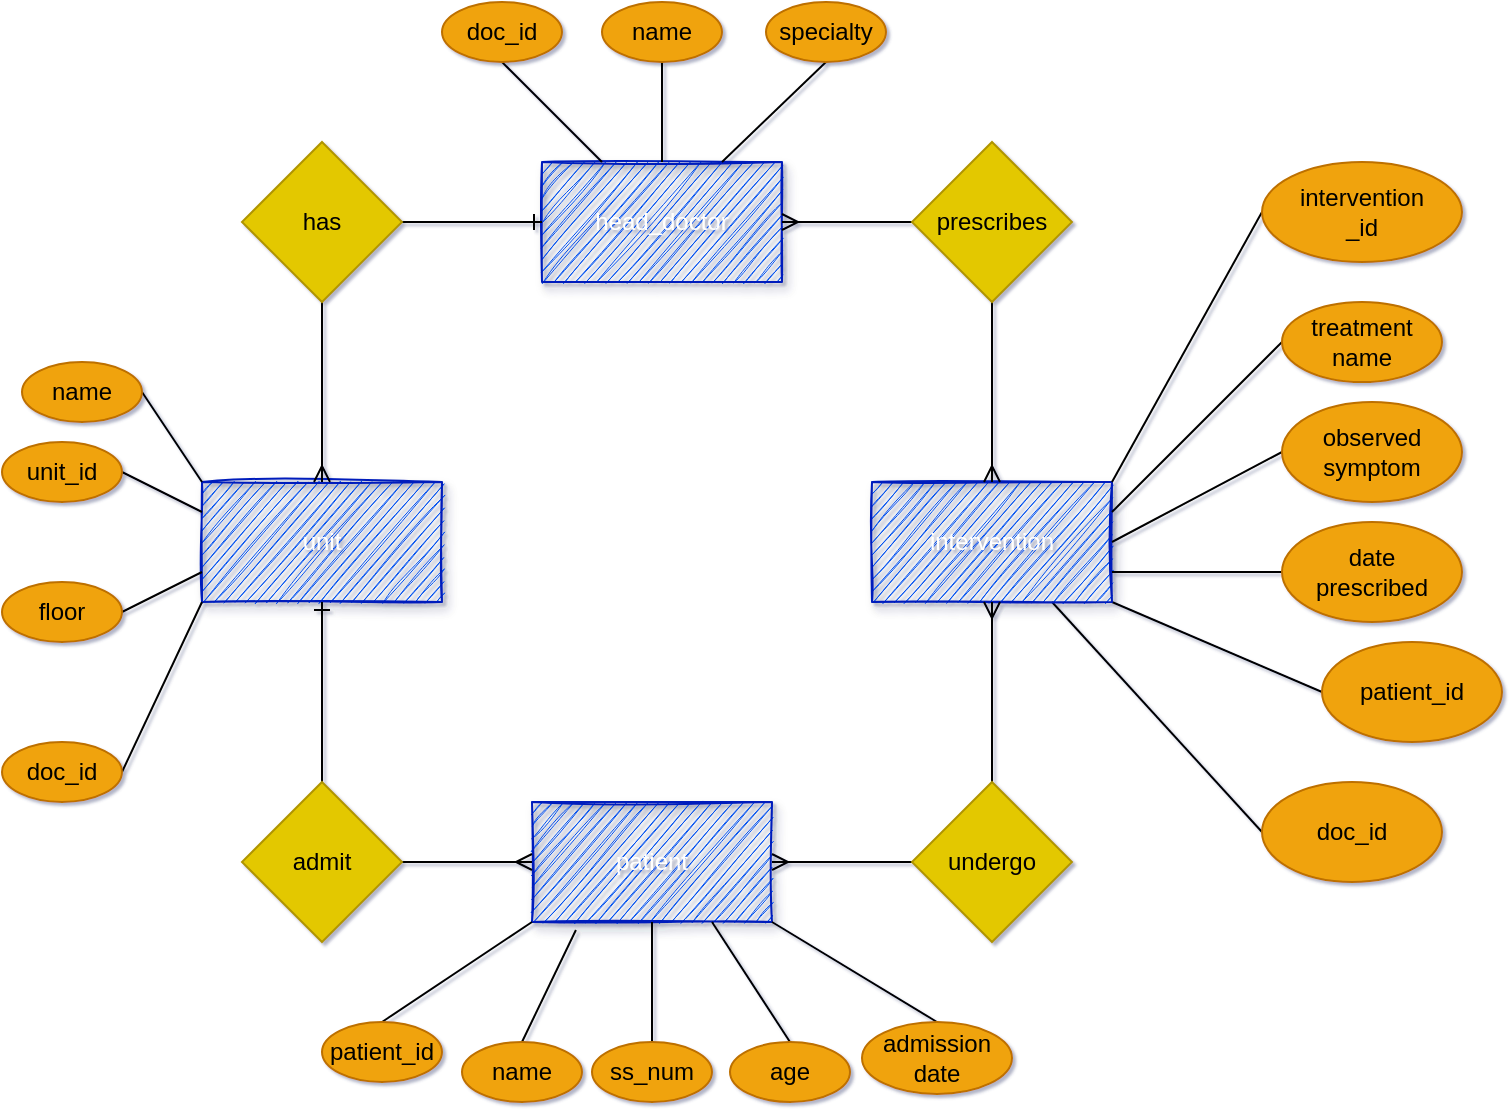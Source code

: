 <mxfile>
    <diagram id="yZqdqxt213akgJTth0Il" name="Page-1">
        <mxGraphModel dx="969" dy="1044" grid="1" gridSize="10" guides="1" tooltips="1" connect="1" arrows="1" fold="1" page="1" pageScale="1" pageWidth="1169" pageHeight="827" math="0" shadow="1">
            <root>
                <mxCell id="0"/>
                <mxCell id="1" parent="0"/>
                <mxCell id="2" value="unit" style="rounded=0;whiteSpace=wrap;html=1;fillColor=#0050ef;strokeColor=#001DBC;fontColor=#ffffff;sketch=1;shadow=1;" parent="1" vertex="1">
                    <mxGeometry x="230" y="320" width="120" height="60" as="geometry"/>
                </mxCell>
                <mxCell id="3" value="patient" style="rounded=0;whiteSpace=wrap;html=1;fillColor=#0050ef;strokeColor=#001DBC;fontColor=#ffffff;sketch=1;shadow=1;" parent="1" vertex="1">
                    <mxGeometry x="395" y="480" width="120" height="60" as="geometry"/>
                </mxCell>
                <mxCell id="4" value="head_doctor" style="rounded=0;whiteSpace=wrap;html=1;fillColor=#0050ef;strokeColor=#001DBC;fontColor=#ffffff;sketch=1;shadow=1;" parent="1" vertex="1">
                    <mxGeometry x="400" y="160" width="120" height="60" as="geometry"/>
                </mxCell>
                <mxCell id="92" style="rounded=0;orthogonalLoop=1;jettySize=auto;html=1;exitX=1;exitY=1;exitDx=0;exitDy=0;entryX=0;entryY=0.5;entryDx=0;entryDy=0;endArrow=none;endFill=0;" edge="1" parent="1" source="5" target="91">
                    <mxGeometry relative="1" as="geometry"/>
                </mxCell>
                <mxCell id="94" style="edgeStyle=none;rounded=0;orthogonalLoop=1;jettySize=auto;html=1;exitX=0.75;exitY=1;exitDx=0;exitDy=0;entryX=0;entryY=0.5;entryDx=0;entryDy=0;endArrow=none;endFill=0;" edge="1" parent="1" source="5" target="93">
                    <mxGeometry relative="1" as="geometry"/>
                </mxCell>
                <mxCell id="5" value="intervention" style="rounded=0;whiteSpace=wrap;html=1;fillColor=#0050ef;strokeColor=#001DBC;fontColor=#ffffff;sketch=1;shadow=1;" parent="1" vertex="1">
                    <mxGeometry x="565" y="320" width="120" height="60" as="geometry"/>
                </mxCell>
                <mxCell id="16" style="rounded=0;orthogonalLoop=1;jettySize=auto;html=1;exitX=1;exitY=0.5;exitDx=0;exitDy=0;entryX=0;entryY=0;entryDx=0;entryDy=0;endArrow=none;endFill=0;" parent="1" source="10" target="2" edge="1">
                    <mxGeometry relative="1" as="geometry"/>
                </mxCell>
                <mxCell id="10" value="name" style="ellipse;whiteSpace=wrap;html=1;shadow=0;sketch=0;fillColor=#f0a30a;strokeColor=#BD7000;fontColor=#000000;" parent="1" vertex="1">
                    <mxGeometry x="140" y="260" width="60" height="30" as="geometry"/>
                </mxCell>
                <mxCell id="13" style="rounded=0;orthogonalLoop=1;jettySize=auto;html=1;exitX=1;exitY=0.5;exitDx=0;exitDy=0;entryX=0;entryY=0.25;entryDx=0;entryDy=0;endArrow=none;endFill=0;" parent="1" source="11" target="2" edge="1">
                    <mxGeometry relative="1" as="geometry"/>
                </mxCell>
                <mxCell id="11" value="unit_id" style="ellipse;whiteSpace=wrap;html=1;shadow=0;sketch=0;fillColor=#f0a30a;strokeColor=#BD7000;fontColor=#000000;" parent="1" vertex="1">
                    <mxGeometry x="130" y="300" width="60" height="30" as="geometry"/>
                </mxCell>
                <mxCell id="18" style="edgeStyle=none;rounded=0;orthogonalLoop=1;jettySize=auto;html=1;exitX=1;exitY=0.5;exitDx=0;exitDy=0;entryX=0;entryY=0.75;entryDx=0;entryDy=0;endArrow=none;endFill=0;" parent="1" source="12" target="2" edge="1">
                    <mxGeometry relative="1" as="geometry"/>
                </mxCell>
                <mxCell id="12" value="floor" style="ellipse;whiteSpace=wrap;html=1;shadow=0;sketch=0;fillColor=#f0a30a;strokeColor=#BD7000;fontColor=#000000;" parent="1" vertex="1">
                    <mxGeometry x="130" y="370" width="60" height="30" as="geometry"/>
                </mxCell>
                <mxCell id="21" style="edgeStyle=none;rounded=0;orthogonalLoop=1;jettySize=auto;html=1;exitX=0.5;exitY=1;exitDx=0;exitDy=0;entryX=0.5;entryY=0;entryDx=0;entryDy=0;endArrow=ERmany;endFill=0;" parent="1" source="17" target="2" edge="1">
                    <mxGeometry relative="1" as="geometry"/>
                </mxCell>
                <mxCell id="23" style="edgeStyle=none;rounded=0;orthogonalLoop=1;jettySize=auto;html=1;exitX=1;exitY=0.5;exitDx=0;exitDy=0;entryX=0;entryY=0.5;entryDx=0;entryDy=0;endArrow=ERone;endFill=0;" parent="1" source="17" target="4" edge="1">
                    <mxGeometry relative="1" as="geometry"/>
                </mxCell>
                <mxCell id="17" value="has" style="rhombus;whiteSpace=wrap;html=1;shadow=0;sketch=0;fillColor=#e3c800;strokeColor=#B09500;fontColor=#000000;" parent="1" vertex="1">
                    <mxGeometry x="250" y="150" width="80" height="80" as="geometry"/>
                </mxCell>
                <mxCell id="27" style="edgeStyle=none;rounded=0;orthogonalLoop=1;jettySize=auto;html=1;exitX=0.5;exitY=1;exitDx=0;exitDy=0;entryX=0.25;entryY=0;entryDx=0;entryDy=0;endArrow=none;endFill=0;" parent="1" source="24" target="4" edge="1">
                    <mxGeometry relative="1" as="geometry"/>
                </mxCell>
                <mxCell id="24" value="doc_id" style="ellipse;whiteSpace=wrap;html=1;shadow=0;sketch=0;fillColor=#f0a30a;strokeColor=#BD7000;fontColor=#000000;" parent="1" vertex="1">
                    <mxGeometry x="350" y="80" width="60" height="30" as="geometry"/>
                </mxCell>
                <mxCell id="28" style="edgeStyle=none;rounded=0;orthogonalLoop=1;jettySize=auto;html=1;exitX=0.5;exitY=1;exitDx=0;exitDy=0;entryX=0.5;entryY=0;entryDx=0;entryDy=0;endArrow=none;endFill=0;" parent="1" source="25" target="4" edge="1">
                    <mxGeometry relative="1" as="geometry"/>
                </mxCell>
                <mxCell id="25" value="name" style="ellipse;whiteSpace=wrap;html=1;shadow=0;sketch=0;fillColor=#f0a30a;strokeColor=#BD7000;fontColor=#000000;" parent="1" vertex="1">
                    <mxGeometry x="430" y="80" width="60" height="30" as="geometry"/>
                </mxCell>
                <mxCell id="77" style="edgeStyle=none;rounded=0;orthogonalLoop=1;jettySize=auto;html=1;exitX=0.5;exitY=0;exitDx=0;exitDy=0;entryX=0.5;entryY=1;entryDx=0;entryDy=0;endArrow=ERone;endFill=0;" parent="1" source="32" target="2" edge="1">
                    <mxGeometry relative="1" as="geometry"/>
                </mxCell>
                <mxCell id="78" style="edgeStyle=none;rounded=0;orthogonalLoop=1;jettySize=auto;html=1;exitX=1;exitY=0.5;exitDx=0;exitDy=0;entryX=0;entryY=0.5;entryDx=0;entryDy=0;endArrow=ERmany;endFill=0;" parent="1" source="32" target="3" edge="1">
                    <mxGeometry relative="1" as="geometry"/>
                </mxCell>
                <mxCell id="32" value="admit" style="rhombus;whiteSpace=wrap;html=1;rounded=0;shadow=0;glass=1;sketch=0;fillColor=#e3c800;strokeColor=#B09500;fontColor=#000000;" parent="1" vertex="1">
                    <mxGeometry x="250" y="470" width="80" height="80" as="geometry"/>
                </mxCell>
                <mxCell id="39" style="edgeStyle=none;rounded=0;orthogonalLoop=1;jettySize=auto;html=1;exitX=0.5;exitY=0;exitDx=0;exitDy=0;entryX=0;entryY=1;entryDx=0;entryDy=0;endArrow=none;endFill=0;" parent="1" source="33" target="3" edge="1">
                    <mxGeometry relative="1" as="geometry"/>
                </mxCell>
                <mxCell id="33" value="patient_id" style="ellipse;whiteSpace=wrap;html=1;shadow=0;sketch=0;fillColor=#f0a30a;strokeColor=#BD7000;fontColor=#000000;" parent="1" vertex="1">
                    <mxGeometry x="290" y="590" width="60" height="30" as="geometry"/>
                </mxCell>
                <mxCell id="40" style="edgeStyle=none;rounded=0;orthogonalLoop=1;jettySize=auto;html=1;exitX=0.5;exitY=0;exitDx=0;exitDy=0;entryX=0.183;entryY=1.067;entryDx=0;entryDy=0;entryPerimeter=0;endArrow=none;endFill=0;" parent="1" source="34" target="3" edge="1">
                    <mxGeometry relative="1" as="geometry"/>
                </mxCell>
                <mxCell id="34" value="name" style="ellipse;whiteSpace=wrap;html=1;shadow=0;sketch=0;fillColor=#f0a30a;strokeColor=#BD7000;fontColor=#000000;" parent="1" vertex="1">
                    <mxGeometry x="360" y="600" width="60" height="30" as="geometry"/>
                </mxCell>
                <mxCell id="41" style="edgeStyle=none;rounded=0;orthogonalLoop=1;jettySize=auto;html=1;exitX=0.5;exitY=0;exitDx=0;exitDy=0;entryX=0.5;entryY=1;entryDx=0;entryDy=0;endArrow=none;endFill=0;" parent="1" source="35" target="3" edge="1">
                    <mxGeometry relative="1" as="geometry"/>
                </mxCell>
                <mxCell id="35" value="ss_num" style="ellipse;whiteSpace=wrap;html=1;shadow=0;sketch=0;fillColor=#f0a30a;strokeColor=#BD7000;fontColor=#000000;" parent="1" vertex="1">
                    <mxGeometry x="425" y="600" width="60" height="30" as="geometry"/>
                </mxCell>
                <mxCell id="42" style="edgeStyle=none;rounded=0;orthogonalLoop=1;jettySize=auto;html=1;entryX=0.75;entryY=1;entryDx=0;entryDy=0;endArrow=none;endFill=0;exitX=0.5;exitY=0;exitDx=0;exitDy=0;" parent="1" source="36" target="3" edge="1">
                    <mxGeometry relative="1" as="geometry">
                        <mxPoint x="490" y="670" as="sourcePoint"/>
                    </mxGeometry>
                </mxCell>
                <mxCell id="36" value="age" style="ellipse;whiteSpace=wrap;html=1;shadow=0;sketch=0;fillColor=#f0a30a;strokeColor=#BD7000;fontColor=#000000;" parent="1" vertex="1">
                    <mxGeometry x="494" y="600" width="60" height="30" as="geometry"/>
                </mxCell>
                <mxCell id="43" style="edgeStyle=none;rounded=0;orthogonalLoop=1;jettySize=auto;html=1;exitX=0.5;exitY=0;exitDx=0;exitDy=0;entryX=1;entryY=1;entryDx=0;entryDy=0;endArrow=none;endFill=0;" parent="1" source="38" target="3" edge="1">
                    <mxGeometry relative="1" as="geometry"/>
                </mxCell>
                <mxCell id="38" value="admission&lt;br&gt;date" style="ellipse;whiteSpace=wrap;html=1;shadow=0;sketch=0;fillColor=#f0a30a;strokeColor=#BD7000;fontColor=#000000;" parent="1" vertex="1">
                    <mxGeometry x="560" y="590" width="75" height="36" as="geometry"/>
                </mxCell>
                <mxCell id="73" style="edgeStyle=none;rounded=0;orthogonalLoop=1;jettySize=auto;html=1;exitX=0;exitY=0.5;exitDx=0;exitDy=0;entryX=1;entryY=0.5;entryDx=0;entryDy=0;endArrow=ERmany;endFill=0;" parent="1" source="50" target="4" edge="1">
                    <mxGeometry relative="1" as="geometry"/>
                </mxCell>
                <mxCell id="74" style="edgeStyle=none;rounded=0;orthogonalLoop=1;jettySize=auto;html=1;entryX=0.5;entryY=0;entryDx=0;entryDy=0;endArrow=ERmany;endFill=0;" parent="1" source="50" target="5" edge="1">
                    <mxGeometry relative="1" as="geometry"/>
                </mxCell>
                <mxCell id="50" value="prescribes" style="rhombus;whiteSpace=wrap;html=1;rounded=0;shadow=0;glass=0;sketch=0;fillColor=#e3c800;strokeColor=#B09500;fontColor=#000000;" parent="1" vertex="1">
                    <mxGeometry x="585" y="150" width="80" height="80" as="geometry"/>
                </mxCell>
                <mxCell id="69" style="edgeStyle=none;rounded=0;orthogonalLoop=1;jettySize=auto;html=1;exitX=0;exitY=0.5;exitDx=0;exitDy=0;endArrow=none;endFill=0;" parent="1" source="52" edge="1">
                    <mxGeometry relative="1" as="geometry">
                        <mxPoint x="685" y="350" as="targetPoint"/>
                    </mxGeometry>
                </mxCell>
                <mxCell id="52" value="observed&lt;br&gt;symptom" style="ellipse;whiteSpace=wrap;html=1;rounded=0;shadow=0;glass=0;sketch=0;fillColor=#f0a30a;strokeColor=#BD7000;fontColor=#000000;" parent="1" vertex="1">
                    <mxGeometry x="770" y="280" width="90" height="50" as="geometry"/>
                </mxCell>
                <mxCell id="68" style="edgeStyle=none;rounded=0;orthogonalLoop=1;jettySize=auto;html=1;exitX=0;exitY=0.5;exitDx=0;exitDy=0;entryX=1;entryY=0.25;entryDx=0;entryDy=0;endArrow=none;endFill=0;" parent="1" source="64" target="5" edge="1">
                    <mxGeometry relative="1" as="geometry"/>
                </mxCell>
                <mxCell id="64" value="treatment&lt;br&gt;name" style="ellipse;whiteSpace=wrap;html=1;rounded=0;shadow=0;glass=0;sketch=0;fillColor=#f0a30a;strokeColor=#BD7000;fontColor=#000000;" parent="1" vertex="1">
                    <mxGeometry x="770" y="230" width="80" height="40" as="geometry"/>
                </mxCell>
                <mxCell id="67" style="rounded=0;orthogonalLoop=1;jettySize=auto;html=1;exitX=0.5;exitY=1;exitDx=0;exitDy=0;entryX=0.75;entryY=0;entryDx=0;entryDy=0;endArrow=none;endFill=0;" parent="1" source="65" target="4" edge="1">
                    <mxGeometry relative="1" as="geometry"/>
                </mxCell>
                <mxCell id="65" value="specialty" style="ellipse;whiteSpace=wrap;html=1;shadow=0;sketch=0;fillColor=#f0a30a;strokeColor=#BD7000;fontColor=#000000;" parent="1" vertex="1">
                    <mxGeometry x="512" y="80" width="60" height="30" as="geometry"/>
                </mxCell>
                <mxCell id="71" style="edgeStyle=none;rounded=0;orthogonalLoop=1;jettySize=auto;html=1;exitX=0;exitY=0.5;exitDx=0;exitDy=0;entryX=1;entryY=0.75;entryDx=0;entryDy=0;endArrow=none;endFill=0;" parent="1" source="70" target="5" edge="1">
                    <mxGeometry relative="1" as="geometry"/>
                </mxCell>
                <mxCell id="70" value="date&lt;br&gt;prescribed" style="ellipse;whiteSpace=wrap;html=1;rounded=0;shadow=0;glass=0;sketch=0;fillColor=#f0a30a;strokeColor=#BD7000;fontColor=#000000;" parent="1" vertex="1">
                    <mxGeometry x="770" y="340" width="90" height="50" as="geometry"/>
                </mxCell>
                <mxCell id="79" style="edgeStyle=none;rounded=0;orthogonalLoop=1;jettySize=auto;html=1;exitX=0;exitY=0.5;exitDx=0;exitDy=0;entryX=1;entryY=0.5;entryDx=0;entryDy=0;endArrow=ERmany;endFill=0;" parent="1" source="75" target="3" edge="1">
                    <mxGeometry relative="1" as="geometry"/>
                </mxCell>
                <mxCell id="80" style="edgeStyle=none;rounded=0;orthogonalLoop=1;jettySize=auto;html=1;exitX=0.5;exitY=0;exitDx=0;exitDy=0;entryX=0.5;entryY=1;entryDx=0;entryDy=0;endArrow=ERmany;endFill=0;" parent="1" source="75" target="5" edge="1">
                    <mxGeometry relative="1" as="geometry"/>
                </mxCell>
                <mxCell id="75" value="undergo" style="rhombus;whiteSpace=wrap;html=1;rounded=0;shadow=0;glass=1;sketch=0;fillColor=#e3c800;strokeColor=#B09500;fontColor=#000000;" parent="1" vertex="1">
                    <mxGeometry x="585" y="470" width="80" height="80" as="geometry"/>
                </mxCell>
                <mxCell id="82" style="rounded=0;orthogonalLoop=1;jettySize=auto;html=1;exitX=0;exitY=0.5;exitDx=0;exitDy=0;entryX=1;entryY=0;entryDx=0;entryDy=0;endArrow=none;endFill=0;" parent="1" source="81" target="5" edge="1">
                    <mxGeometry relative="1" as="geometry"/>
                </mxCell>
                <mxCell id="81" value="intervention&lt;br&gt;_id" style="ellipse;whiteSpace=wrap;html=1;shadow=0;sketch=0;fillColor=#f0a30a;strokeColor=#BD7000;fontColor=#000000;" parent="1" vertex="1">
                    <mxGeometry x="760" y="160" width="100" height="50" as="geometry"/>
                </mxCell>
                <mxCell id="90" style="edgeStyle=none;rounded=0;orthogonalLoop=1;jettySize=auto;html=1;exitX=1;exitY=0.5;exitDx=0;exitDy=0;entryX=0;entryY=1;entryDx=0;entryDy=0;endArrow=none;endFill=0;" parent="1" source="88" target="2" edge="1">
                    <mxGeometry relative="1" as="geometry"/>
                </mxCell>
                <mxCell id="88" value="doc_id" style="ellipse;whiteSpace=wrap;html=1;shadow=0;sketch=0;fillColor=#f0a30a;strokeColor=#BD7000;fontColor=#000000;" parent="1" vertex="1">
                    <mxGeometry x="130" y="450" width="60" height="30" as="geometry"/>
                </mxCell>
                <mxCell id="91" value="patient_id" style="ellipse;whiteSpace=wrap;html=1;rounded=0;shadow=0;glass=0;sketch=0;fillColor=#f0a30a;strokeColor=#BD7000;fontColor=#000000;" vertex="1" parent="1">
                    <mxGeometry x="790" y="400" width="90" height="50" as="geometry"/>
                </mxCell>
                <mxCell id="93" value="doc_id" style="ellipse;whiteSpace=wrap;html=1;rounded=0;shadow=0;glass=0;sketch=0;fillColor=#f0a30a;strokeColor=#BD7000;fontColor=#000000;" vertex="1" parent="1">
                    <mxGeometry x="760" y="470" width="90" height="50" as="geometry"/>
                </mxCell>
            </root>
        </mxGraphModel>
    </diagram>
</mxfile>